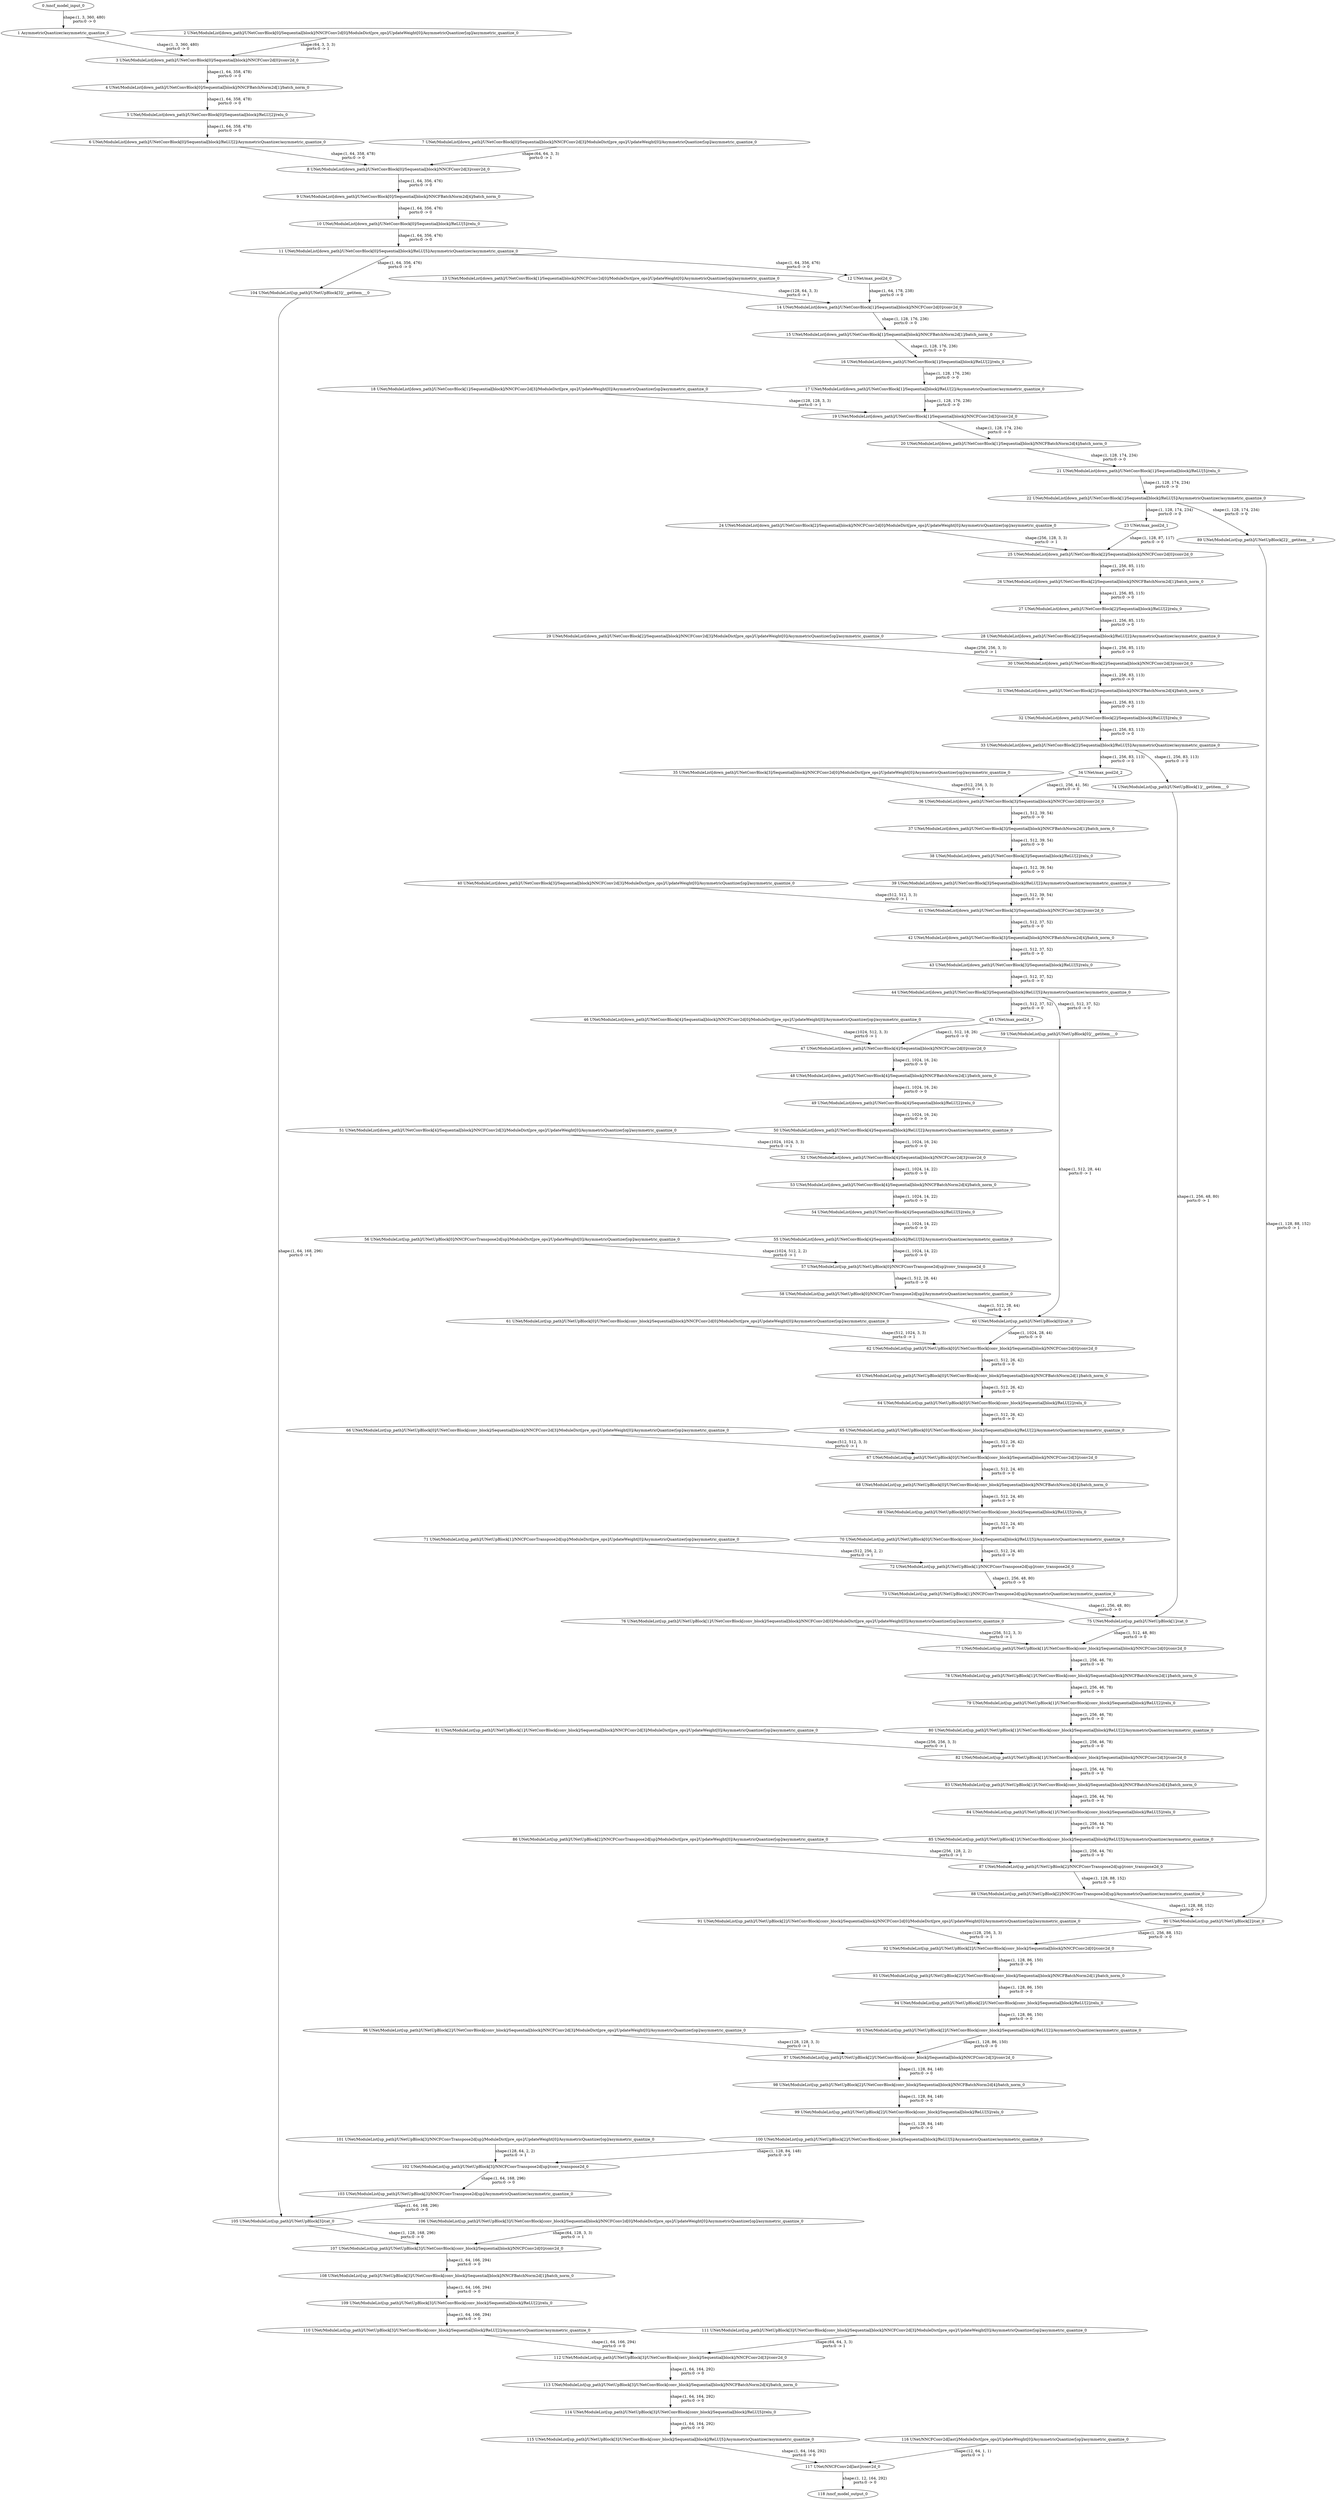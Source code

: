 strict digraph  {
"0 /nncf_model_input_0" [id=0, type=nncf_model_input];
"1 AsymmetricQuantizer/asymmetric_quantize_0" [id=1, type=asymmetric_quantize];
"2 UNet/ModuleList[down_path]/UNetConvBlock[0]/Sequential[block]/NNCFConv2d[0]/ModuleDict[pre_ops]/UpdateWeight[0]/AsymmetricQuantizer[op]/asymmetric_quantize_0" [id=2, type=asymmetric_quantize];
"3 UNet/ModuleList[down_path]/UNetConvBlock[0]/Sequential[block]/NNCFConv2d[0]/conv2d_0" [id=3, type=conv2d];
"4 UNet/ModuleList[down_path]/UNetConvBlock[0]/Sequential[block]/NNCFBatchNorm2d[1]/batch_norm_0" [id=4, type=batch_norm];
"5 UNet/ModuleList[down_path]/UNetConvBlock[0]/Sequential[block]/ReLU[2]/relu_0" [id=5, type=relu];
"6 UNet/ModuleList[down_path]/UNetConvBlock[0]/Sequential[block]/ReLU[2]/AsymmetricQuantizer/asymmetric_quantize_0" [id=6, type=asymmetric_quantize];
"7 UNet/ModuleList[down_path]/UNetConvBlock[0]/Sequential[block]/NNCFConv2d[3]/ModuleDict[pre_ops]/UpdateWeight[0]/AsymmetricQuantizer[op]/asymmetric_quantize_0" [id=7, type=asymmetric_quantize];
"8 UNet/ModuleList[down_path]/UNetConvBlock[0]/Sequential[block]/NNCFConv2d[3]/conv2d_0" [id=8, type=conv2d];
"9 UNet/ModuleList[down_path]/UNetConvBlock[0]/Sequential[block]/NNCFBatchNorm2d[4]/batch_norm_0" [id=9, type=batch_norm];
"10 UNet/ModuleList[down_path]/UNetConvBlock[0]/Sequential[block]/ReLU[5]/relu_0" [id=10, type=relu];
"11 UNet/ModuleList[down_path]/UNetConvBlock[0]/Sequential[block]/ReLU[5]/AsymmetricQuantizer/asymmetric_quantize_0" [id=11, type=asymmetric_quantize];
"12 UNet/max_pool2d_0" [id=12, type=max_pool2d];
"13 UNet/ModuleList[down_path]/UNetConvBlock[1]/Sequential[block]/NNCFConv2d[0]/ModuleDict[pre_ops]/UpdateWeight[0]/AsymmetricQuantizer[op]/asymmetric_quantize_0" [id=13, type=asymmetric_quantize];
"14 UNet/ModuleList[down_path]/UNetConvBlock[1]/Sequential[block]/NNCFConv2d[0]/conv2d_0" [id=14, type=conv2d];
"15 UNet/ModuleList[down_path]/UNetConvBlock[1]/Sequential[block]/NNCFBatchNorm2d[1]/batch_norm_0" [id=15, type=batch_norm];
"16 UNet/ModuleList[down_path]/UNetConvBlock[1]/Sequential[block]/ReLU[2]/relu_0" [id=16, type=relu];
"17 UNet/ModuleList[down_path]/UNetConvBlock[1]/Sequential[block]/ReLU[2]/AsymmetricQuantizer/asymmetric_quantize_0" [id=17, type=asymmetric_quantize];
"18 UNet/ModuleList[down_path]/UNetConvBlock[1]/Sequential[block]/NNCFConv2d[3]/ModuleDict[pre_ops]/UpdateWeight[0]/AsymmetricQuantizer[op]/asymmetric_quantize_0" [id=18, type=asymmetric_quantize];
"19 UNet/ModuleList[down_path]/UNetConvBlock[1]/Sequential[block]/NNCFConv2d[3]/conv2d_0" [id=19, type=conv2d];
"20 UNet/ModuleList[down_path]/UNetConvBlock[1]/Sequential[block]/NNCFBatchNorm2d[4]/batch_norm_0" [id=20, type=batch_norm];
"21 UNet/ModuleList[down_path]/UNetConvBlock[1]/Sequential[block]/ReLU[5]/relu_0" [id=21, type=relu];
"22 UNet/ModuleList[down_path]/UNetConvBlock[1]/Sequential[block]/ReLU[5]/AsymmetricQuantizer/asymmetric_quantize_0" [id=22, type=asymmetric_quantize];
"23 UNet/max_pool2d_1" [id=23, type=max_pool2d];
"24 UNet/ModuleList[down_path]/UNetConvBlock[2]/Sequential[block]/NNCFConv2d[0]/ModuleDict[pre_ops]/UpdateWeight[0]/AsymmetricQuantizer[op]/asymmetric_quantize_0" [id=24, type=asymmetric_quantize];
"25 UNet/ModuleList[down_path]/UNetConvBlock[2]/Sequential[block]/NNCFConv2d[0]/conv2d_0" [id=25, type=conv2d];
"26 UNet/ModuleList[down_path]/UNetConvBlock[2]/Sequential[block]/NNCFBatchNorm2d[1]/batch_norm_0" [id=26, type=batch_norm];
"27 UNet/ModuleList[down_path]/UNetConvBlock[2]/Sequential[block]/ReLU[2]/relu_0" [id=27, type=relu];
"28 UNet/ModuleList[down_path]/UNetConvBlock[2]/Sequential[block]/ReLU[2]/AsymmetricQuantizer/asymmetric_quantize_0" [id=28, type=asymmetric_quantize];
"29 UNet/ModuleList[down_path]/UNetConvBlock[2]/Sequential[block]/NNCFConv2d[3]/ModuleDict[pre_ops]/UpdateWeight[0]/AsymmetricQuantizer[op]/asymmetric_quantize_0" [id=29, type=asymmetric_quantize];
"30 UNet/ModuleList[down_path]/UNetConvBlock[2]/Sequential[block]/NNCFConv2d[3]/conv2d_0" [id=30, type=conv2d];
"31 UNet/ModuleList[down_path]/UNetConvBlock[2]/Sequential[block]/NNCFBatchNorm2d[4]/batch_norm_0" [id=31, type=batch_norm];
"32 UNet/ModuleList[down_path]/UNetConvBlock[2]/Sequential[block]/ReLU[5]/relu_0" [id=32, type=relu];
"33 UNet/ModuleList[down_path]/UNetConvBlock[2]/Sequential[block]/ReLU[5]/AsymmetricQuantizer/asymmetric_quantize_0" [id=33, type=asymmetric_quantize];
"34 UNet/max_pool2d_2" [id=34, type=max_pool2d];
"35 UNet/ModuleList[down_path]/UNetConvBlock[3]/Sequential[block]/NNCFConv2d[0]/ModuleDict[pre_ops]/UpdateWeight[0]/AsymmetricQuantizer[op]/asymmetric_quantize_0" [id=35, type=asymmetric_quantize];
"36 UNet/ModuleList[down_path]/UNetConvBlock[3]/Sequential[block]/NNCFConv2d[0]/conv2d_0" [id=36, type=conv2d];
"37 UNet/ModuleList[down_path]/UNetConvBlock[3]/Sequential[block]/NNCFBatchNorm2d[1]/batch_norm_0" [id=37, type=batch_norm];
"38 UNet/ModuleList[down_path]/UNetConvBlock[3]/Sequential[block]/ReLU[2]/relu_0" [id=38, type=relu];
"39 UNet/ModuleList[down_path]/UNetConvBlock[3]/Sequential[block]/ReLU[2]/AsymmetricQuantizer/asymmetric_quantize_0" [id=39, type=asymmetric_quantize];
"40 UNet/ModuleList[down_path]/UNetConvBlock[3]/Sequential[block]/NNCFConv2d[3]/ModuleDict[pre_ops]/UpdateWeight[0]/AsymmetricQuantizer[op]/asymmetric_quantize_0" [id=40, type=asymmetric_quantize];
"41 UNet/ModuleList[down_path]/UNetConvBlock[3]/Sequential[block]/NNCFConv2d[3]/conv2d_0" [id=41, type=conv2d];
"42 UNet/ModuleList[down_path]/UNetConvBlock[3]/Sequential[block]/NNCFBatchNorm2d[4]/batch_norm_0" [id=42, type=batch_norm];
"43 UNet/ModuleList[down_path]/UNetConvBlock[3]/Sequential[block]/ReLU[5]/relu_0" [id=43, type=relu];
"44 UNet/ModuleList[down_path]/UNetConvBlock[3]/Sequential[block]/ReLU[5]/AsymmetricQuantizer/asymmetric_quantize_0" [id=44, type=asymmetric_quantize];
"45 UNet/max_pool2d_3" [id=45, type=max_pool2d];
"46 UNet/ModuleList[down_path]/UNetConvBlock[4]/Sequential[block]/NNCFConv2d[0]/ModuleDict[pre_ops]/UpdateWeight[0]/AsymmetricQuantizer[op]/asymmetric_quantize_0" [id=46, type=asymmetric_quantize];
"47 UNet/ModuleList[down_path]/UNetConvBlock[4]/Sequential[block]/NNCFConv2d[0]/conv2d_0" [id=47, type=conv2d];
"48 UNet/ModuleList[down_path]/UNetConvBlock[4]/Sequential[block]/NNCFBatchNorm2d[1]/batch_norm_0" [id=48, type=batch_norm];
"49 UNet/ModuleList[down_path]/UNetConvBlock[4]/Sequential[block]/ReLU[2]/relu_0" [id=49, type=relu];
"50 UNet/ModuleList[down_path]/UNetConvBlock[4]/Sequential[block]/ReLU[2]/AsymmetricQuantizer/asymmetric_quantize_0" [id=50, type=asymmetric_quantize];
"51 UNet/ModuleList[down_path]/UNetConvBlock[4]/Sequential[block]/NNCFConv2d[3]/ModuleDict[pre_ops]/UpdateWeight[0]/AsymmetricQuantizer[op]/asymmetric_quantize_0" [id=51, type=asymmetric_quantize];
"52 UNet/ModuleList[down_path]/UNetConvBlock[4]/Sequential[block]/NNCFConv2d[3]/conv2d_0" [id=52, type=conv2d];
"53 UNet/ModuleList[down_path]/UNetConvBlock[4]/Sequential[block]/NNCFBatchNorm2d[4]/batch_norm_0" [id=53, type=batch_norm];
"54 UNet/ModuleList[down_path]/UNetConvBlock[4]/Sequential[block]/ReLU[5]/relu_0" [id=54, type=relu];
"55 UNet/ModuleList[down_path]/UNetConvBlock[4]/Sequential[block]/ReLU[5]/AsymmetricQuantizer/asymmetric_quantize_0" [id=55, type=asymmetric_quantize];
"56 UNet/ModuleList[up_path]/UNetUpBlock[0]/NNCFConvTranspose2d[up]/ModuleDict[pre_ops]/UpdateWeight[0]/AsymmetricQuantizer[op]/asymmetric_quantize_0" [id=56, type=asymmetric_quantize];
"57 UNet/ModuleList[up_path]/UNetUpBlock[0]/NNCFConvTranspose2d[up]/conv_transpose2d_0" [id=57, type=conv_transpose2d];
"58 UNet/ModuleList[up_path]/UNetUpBlock[0]/NNCFConvTranspose2d[up]/AsymmetricQuantizer/asymmetric_quantize_0" [id=58, type=asymmetric_quantize];
"59 UNet/ModuleList[up_path]/UNetUpBlock[0]/__getitem___0" [id=59, type=__getitem__];
"60 UNet/ModuleList[up_path]/UNetUpBlock[0]/cat_0" [id=60, type=cat];
"61 UNet/ModuleList[up_path]/UNetUpBlock[0]/UNetConvBlock[conv_block]/Sequential[block]/NNCFConv2d[0]/ModuleDict[pre_ops]/UpdateWeight[0]/AsymmetricQuantizer[op]/asymmetric_quantize_0" [id=61, type=asymmetric_quantize];
"62 UNet/ModuleList[up_path]/UNetUpBlock[0]/UNetConvBlock[conv_block]/Sequential[block]/NNCFConv2d[0]/conv2d_0" [id=62, type=conv2d];
"63 UNet/ModuleList[up_path]/UNetUpBlock[0]/UNetConvBlock[conv_block]/Sequential[block]/NNCFBatchNorm2d[1]/batch_norm_0" [id=63, type=batch_norm];
"64 UNet/ModuleList[up_path]/UNetUpBlock[0]/UNetConvBlock[conv_block]/Sequential[block]/ReLU[2]/relu_0" [id=64, type=relu];
"65 UNet/ModuleList[up_path]/UNetUpBlock[0]/UNetConvBlock[conv_block]/Sequential[block]/ReLU[2]/AsymmetricQuantizer/asymmetric_quantize_0" [id=65, type=asymmetric_quantize];
"66 UNet/ModuleList[up_path]/UNetUpBlock[0]/UNetConvBlock[conv_block]/Sequential[block]/NNCFConv2d[3]/ModuleDict[pre_ops]/UpdateWeight[0]/AsymmetricQuantizer[op]/asymmetric_quantize_0" [id=66, type=asymmetric_quantize];
"67 UNet/ModuleList[up_path]/UNetUpBlock[0]/UNetConvBlock[conv_block]/Sequential[block]/NNCFConv2d[3]/conv2d_0" [id=67, type=conv2d];
"68 UNet/ModuleList[up_path]/UNetUpBlock[0]/UNetConvBlock[conv_block]/Sequential[block]/NNCFBatchNorm2d[4]/batch_norm_0" [id=68, type=batch_norm];
"69 UNet/ModuleList[up_path]/UNetUpBlock[0]/UNetConvBlock[conv_block]/Sequential[block]/ReLU[5]/relu_0" [id=69, type=relu];
"70 UNet/ModuleList[up_path]/UNetUpBlock[0]/UNetConvBlock[conv_block]/Sequential[block]/ReLU[5]/AsymmetricQuantizer/asymmetric_quantize_0" [id=70, type=asymmetric_quantize];
"71 UNet/ModuleList[up_path]/UNetUpBlock[1]/NNCFConvTranspose2d[up]/ModuleDict[pre_ops]/UpdateWeight[0]/AsymmetricQuantizer[op]/asymmetric_quantize_0" [id=71, type=asymmetric_quantize];
"72 UNet/ModuleList[up_path]/UNetUpBlock[1]/NNCFConvTranspose2d[up]/conv_transpose2d_0" [id=72, type=conv_transpose2d];
"73 UNet/ModuleList[up_path]/UNetUpBlock[1]/NNCFConvTranspose2d[up]/AsymmetricQuantizer/asymmetric_quantize_0" [id=73, type=asymmetric_quantize];
"74 UNet/ModuleList[up_path]/UNetUpBlock[1]/__getitem___0" [id=74, type=__getitem__];
"75 UNet/ModuleList[up_path]/UNetUpBlock[1]/cat_0" [id=75, type=cat];
"76 UNet/ModuleList[up_path]/UNetUpBlock[1]/UNetConvBlock[conv_block]/Sequential[block]/NNCFConv2d[0]/ModuleDict[pre_ops]/UpdateWeight[0]/AsymmetricQuantizer[op]/asymmetric_quantize_0" [id=76, type=asymmetric_quantize];
"77 UNet/ModuleList[up_path]/UNetUpBlock[1]/UNetConvBlock[conv_block]/Sequential[block]/NNCFConv2d[0]/conv2d_0" [id=77, type=conv2d];
"78 UNet/ModuleList[up_path]/UNetUpBlock[1]/UNetConvBlock[conv_block]/Sequential[block]/NNCFBatchNorm2d[1]/batch_norm_0" [id=78, type=batch_norm];
"79 UNet/ModuleList[up_path]/UNetUpBlock[1]/UNetConvBlock[conv_block]/Sequential[block]/ReLU[2]/relu_0" [id=79, type=relu];
"80 UNet/ModuleList[up_path]/UNetUpBlock[1]/UNetConvBlock[conv_block]/Sequential[block]/ReLU[2]/AsymmetricQuantizer/asymmetric_quantize_0" [id=80, type=asymmetric_quantize];
"81 UNet/ModuleList[up_path]/UNetUpBlock[1]/UNetConvBlock[conv_block]/Sequential[block]/NNCFConv2d[3]/ModuleDict[pre_ops]/UpdateWeight[0]/AsymmetricQuantizer[op]/asymmetric_quantize_0" [id=81, type=asymmetric_quantize];
"82 UNet/ModuleList[up_path]/UNetUpBlock[1]/UNetConvBlock[conv_block]/Sequential[block]/NNCFConv2d[3]/conv2d_0" [id=82, type=conv2d];
"83 UNet/ModuleList[up_path]/UNetUpBlock[1]/UNetConvBlock[conv_block]/Sequential[block]/NNCFBatchNorm2d[4]/batch_norm_0" [id=83, type=batch_norm];
"84 UNet/ModuleList[up_path]/UNetUpBlock[1]/UNetConvBlock[conv_block]/Sequential[block]/ReLU[5]/relu_0" [id=84, type=relu];
"85 UNet/ModuleList[up_path]/UNetUpBlock[1]/UNetConvBlock[conv_block]/Sequential[block]/ReLU[5]/AsymmetricQuantizer/asymmetric_quantize_0" [id=85, type=asymmetric_quantize];
"86 UNet/ModuleList[up_path]/UNetUpBlock[2]/NNCFConvTranspose2d[up]/ModuleDict[pre_ops]/UpdateWeight[0]/AsymmetricQuantizer[op]/asymmetric_quantize_0" [id=86, type=asymmetric_quantize];
"87 UNet/ModuleList[up_path]/UNetUpBlock[2]/NNCFConvTranspose2d[up]/conv_transpose2d_0" [id=87, type=conv_transpose2d];
"88 UNet/ModuleList[up_path]/UNetUpBlock[2]/NNCFConvTranspose2d[up]/AsymmetricQuantizer/asymmetric_quantize_0" [id=88, type=asymmetric_quantize];
"89 UNet/ModuleList[up_path]/UNetUpBlock[2]/__getitem___0" [id=89, type=__getitem__];
"90 UNet/ModuleList[up_path]/UNetUpBlock[2]/cat_0" [id=90, type=cat];
"91 UNet/ModuleList[up_path]/UNetUpBlock[2]/UNetConvBlock[conv_block]/Sequential[block]/NNCFConv2d[0]/ModuleDict[pre_ops]/UpdateWeight[0]/AsymmetricQuantizer[op]/asymmetric_quantize_0" [id=91, type=asymmetric_quantize];
"92 UNet/ModuleList[up_path]/UNetUpBlock[2]/UNetConvBlock[conv_block]/Sequential[block]/NNCFConv2d[0]/conv2d_0" [id=92, type=conv2d];
"93 UNet/ModuleList[up_path]/UNetUpBlock[2]/UNetConvBlock[conv_block]/Sequential[block]/NNCFBatchNorm2d[1]/batch_norm_0" [id=93, type=batch_norm];
"94 UNet/ModuleList[up_path]/UNetUpBlock[2]/UNetConvBlock[conv_block]/Sequential[block]/ReLU[2]/relu_0" [id=94, type=relu];
"95 UNet/ModuleList[up_path]/UNetUpBlock[2]/UNetConvBlock[conv_block]/Sequential[block]/ReLU[2]/AsymmetricQuantizer/asymmetric_quantize_0" [id=95, type=asymmetric_quantize];
"96 UNet/ModuleList[up_path]/UNetUpBlock[2]/UNetConvBlock[conv_block]/Sequential[block]/NNCFConv2d[3]/ModuleDict[pre_ops]/UpdateWeight[0]/AsymmetricQuantizer[op]/asymmetric_quantize_0" [id=96, type=asymmetric_quantize];
"97 UNet/ModuleList[up_path]/UNetUpBlock[2]/UNetConvBlock[conv_block]/Sequential[block]/NNCFConv2d[3]/conv2d_0" [id=97, type=conv2d];
"98 UNet/ModuleList[up_path]/UNetUpBlock[2]/UNetConvBlock[conv_block]/Sequential[block]/NNCFBatchNorm2d[4]/batch_norm_0" [id=98, type=batch_norm];
"99 UNet/ModuleList[up_path]/UNetUpBlock[2]/UNetConvBlock[conv_block]/Sequential[block]/ReLU[5]/relu_0" [id=99, type=relu];
"100 UNet/ModuleList[up_path]/UNetUpBlock[2]/UNetConvBlock[conv_block]/Sequential[block]/ReLU[5]/AsymmetricQuantizer/asymmetric_quantize_0" [id=100, type=asymmetric_quantize];
"101 UNet/ModuleList[up_path]/UNetUpBlock[3]/NNCFConvTranspose2d[up]/ModuleDict[pre_ops]/UpdateWeight[0]/AsymmetricQuantizer[op]/asymmetric_quantize_0" [id=101, type=asymmetric_quantize];
"102 UNet/ModuleList[up_path]/UNetUpBlock[3]/NNCFConvTranspose2d[up]/conv_transpose2d_0" [id=102, type=conv_transpose2d];
"103 UNet/ModuleList[up_path]/UNetUpBlock[3]/NNCFConvTranspose2d[up]/AsymmetricQuantizer/asymmetric_quantize_0" [id=103, type=asymmetric_quantize];
"104 UNet/ModuleList[up_path]/UNetUpBlock[3]/__getitem___0" [id=104, type=__getitem__];
"105 UNet/ModuleList[up_path]/UNetUpBlock[3]/cat_0" [id=105, type=cat];
"106 UNet/ModuleList[up_path]/UNetUpBlock[3]/UNetConvBlock[conv_block]/Sequential[block]/NNCFConv2d[0]/ModuleDict[pre_ops]/UpdateWeight[0]/AsymmetricQuantizer[op]/asymmetric_quantize_0" [id=106, type=asymmetric_quantize];
"107 UNet/ModuleList[up_path]/UNetUpBlock[3]/UNetConvBlock[conv_block]/Sequential[block]/NNCFConv2d[0]/conv2d_0" [id=107, type=conv2d];
"108 UNet/ModuleList[up_path]/UNetUpBlock[3]/UNetConvBlock[conv_block]/Sequential[block]/NNCFBatchNorm2d[1]/batch_norm_0" [id=108, type=batch_norm];
"109 UNet/ModuleList[up_path]/UNetUpBlock[3]/UNetConvBlock[conv_block]/Sequential[block]/ReLU[2]/relu_0" [id=109, type=relu];
"110 UNet/ModuleList[up_path]/UNetUpBlock[3]/UNetConvBlock[conv_block]/Sequential[block]/ReLU[2]/AsymmetricQuantizer/asymmetric_quantize_0" [id=110, type=asymmetric_quantize];
"111 UNet/ModuleList[up_path]/UNetUpBlock[3]/UNetConvBlock[conv_block]/Sequential[block]/NNCFConv2d[3]/ModuleDict[pre_ops]/UpdateWeight[0]/AsymmetricQuantizer[op]/asymmetric_quantize_0" [id=111, type=asymmetric_quantize];
"112 UNet/ModuleList[up_path]/UNetUpBlock[3]/UNetConvBlock[conv_block]/Sequential[block]/NNCFConv2d[3]/conv2d_0" [id=112, type=conv2d];
"113 UNet/ModuleList[up_path]/UNetUpBlock[3]/UNetConvBlock[conv_block]/Sequential[block]/NNCFBatchNorm2d[4]/batch_norm_0" [id=113, type=batch_norm];
"114 UNet/ModuleList[up_path]/UNetUpBlock[3]/UNetConvBlock[conv_block]/Sequential[block]/ReLU[5]/relu_0" [id=114, type=relu];
"115 UNet/ModuleList[up_path]/UNetUpBlock[3]/UNetConvBlock[conv_block]/Sequential[block]/ReLU[5]/AsymmetricQuantizer/asymmetric_quantize_0" [id=115, type=asymmetric_quantize];
"116 UNet/NNCFConv2d[last]/ModuleDict[pre_ops]/UpdateWeight[0]/AsymmetricQuantizer[op]/asymmetric_quantize_0" [id=116, type=asymmetric_quantize];
"117 UNet/NNCFConv2d[last]/conv2d_0" [id=117, type=conv2d];
"118 /nncf_model_output_0" [id=118, type=nncf_model_output];
"0 /nncf_model_input_0" -> "1 AsymmetricQuantizer/asymmetric_quantize_0"  [label="shape:(1, 3, 360, 480)\nports:0 -> 0", style=solid];
"1 AsymmetricQuantizer/asymmetric_quantize_0" -> "3 UNet/ModuleList[down_path]/UNetConvBlock[0]/Sequential[block]/NNCFConv2d[0]/conv2d_0"  [label="shape:(1, 3, 360, 480)\nports:0 -> 0", style=solid];
"2 UNet/ModuleList[down_path]/UNetConvBlock[0]/Sequential[block]/NNCFConv2d[0]/ModuleDict[pre_ops]/UpdateWeight[0]/AsymmetricQuantizer[op]/asymmetric_quantize_0" -> "3 UNet/ModuleList[down_path]/UNetConvBlock[0]/Sequential[block]/NNCFConv2d[0]/conv2d_0"  [label="shape:(64, 3, 3, 3)\nports:0 -> 1", style=solid];
"3 UNet/ModuleList[down_path]/UNetConvBlock[0]/Sequential[block]/NNCFConv2d[0]/conv2d_0" -> "4 UNet/ModuleList[down_path]/UNetConvBlock[0]/Sequential[block]/NNCFBatchNorm2d[1]/batch_norm_0"  [label="shape:(1, 64, 358, 478)\nports:0 -> 0", style=solid];
"4 UNet/ModuleList[down_path]/UNetConvBlock[0]/Sequential[block]/NNCFBatchNorm2d[1]/batch_norm_0" -> "5 UNet/ModuleList[down_path]/UNetConvBlock[0]/Sequential[block]/ReLU[2]/relu_0"  [label="shape:(1, 64, 358, 478)\nports:0 -> 0", style=solid];
"5 UNet/ModuleList[down_path]/UNetConvBlock[0]/Sequential[block]/ReLU[2]/relu_0" -> "6 UNet/ModuleList[down_path]/UNetConvBlock[0]/Sequential[block]/ReLU[2]/AsymmetricQuantizer/asymmetric_quantize_0"  [label="shape:(1, 64, 358, 478)\nports:0 -> 0", style=solid];
"6 UNet/ModuleList[down_path]/UNetConvBlock[0]/Sequential[block]/ReLU[2]/AsymmetricQuantizer/asymmetric_quantize_0" -> "8 UNet/ModuleList[down_path]/UNetConvBlock[0]/Sequential[block]/NNCFConv2d[3]/conv2d_0"  [label="shape:(1, 64, 358, 478)\nports:0 -> 0", style=solid];
"7 UNet/ModuleList[down_path]/UNetConvBlock[0]/Sequential[block]/NNCFConv2d[3]/ModuleDict[pre_ops]/UpdateWeight[0]/AsymmetricQuantizer[op]/asymmetric_quantize_0" -> "8 UNet/ModuleList[down_path]/UNetConvBlock[0]/Sequential[block]/NNCFConv2d[3]/conv2d_0"  [label="shape:(64, 64, 3, 3)\nports:0 -> 1", style=solid];
"8 UNet/ModuleList[down_path]/UNetConvBlock[0]/Sequential[block]/NNCFConv2d[3]/conv2d_0" -> "9 UNet/ModuleList[down_path]/UNetConvBlock[0]/Sequential[block]/NNCFBatchNorm2d[4]/batch_norm_0"  [label="shape:(1, 64, 356, 476)\nports:0 -> 0", style=solid];
"9 UNet/ModuleList[down_path]/UNetConvBlock[0]/Sequential[block]/NNCFBatchNorm2d[4]/batch_norm_0" -> "10 UNet/ModuleList[down_path]/UNetConvBlock[0]/Sequential[block]/ReLU[5]/relu_0"  [label="shape:(1, 64, 356, 476)\nports:0 -> 0", style=solid];
"10 UNet/ModuleList[down_path]/UNetConvBlock[0]/Sequential[block]/ReLU[5]/relu_0" -> "11 UNet/ModuleList[down_path]/UNetConvBlock[0]/Sequential[block]/ReLU[5]/AsymmetricQuantizer/asymmetric_quantize_0"  [label="shape:(1, 64, 356, 476)\nports:0 -> 0", style=solid];
"11 UNet/ModuleList[down_path]/UNetConvBlock[0]/Sequential[block]/ReLU[5]/AsymmetricQuantizer/asymmetric_quantize_0" -> "12 UNet/max_pool2d_0"  [label="shape:(1, 64, 356, 476)\nports:0 -> 0", style=solid];
"11 UNet/ModuleList[down_path]/UNetConvBlock[0]/Sequential[block]/ReLU[5]/AsymmetricQuantizer/asymmetric_quantize_0" -> "104 UNet/ModuleList[up_path]/UNetUpBlock[3]/__getitem___0"  [label="shape:(1, 64, 356, 476)\nports:0 -> 0", style=solid];
"12 UNet/max_pool2d_0" -> "14 UNet/ModuleList[down_path]/UNetConvBlock[1]/Sequential[block]/NNCFConv2d[0]/conv2d_0"  [label="shape:(1, 64, 178, 238)\nports:0 -> 0", style=solid];
"13 UNet/ModuleList[down_path]/UNetConvBlock[1]/Sequential[block]/NNCFConv2d[0]/ModuleDict[pre_ops]/UpdateWeight[0]/AsymmetricQuantizer[op]/asymmetric_quantize_0" -> "14 UNet/ModuleList[down_path]/UNetConvBlock[1]/Sequential[block]/NNCFConv2d[0]/conv2d_0"  [label="shape:(128, 64, 3, 3)\nports:0 -> 1", style=solid];
"14 UNet/ModuleList[down_path]/UNetConvBlock[1]/Sequential[block]/NNCFConv2d[0]/conv2d_0" -> "15 UNet/ModuleList[down_path]/UNetConvBlock[1]/Sequential[block]/NNCFBatchNorm2d[1]/batch_norm_0"  [label="shape:(1, 128, 176, 236)\nports:0 -> 0", style=solid];
"15 UNet/ModuleList[down_path]/UNetConvBlock[1]/Sequential[block]/NNCFBatchNorm2d[1]/batch_norm_0" -> "16 UNet/ModuleList[down_path]/UNetConvBlock[1]/Sequential[block]/ReLU[2]/relu_0"  [label="shape:(1, 128, 176, 236)\nports:0 -> 0", style=solid];
"16 UNet/ModuleList[down_path]/UNetConvBlock[1]/Sequential[block]/ReLU[2]/relu_0" -> "17 UNet/ModuleList[down_path]/UNetConvBlock[1]/Sequential[block]/ReLU[2]/AsymmetricQuantizer/asymmetric_quantize_0"  [label="shape:(1, 128, 176, 236)\nports:0 -> 0", style=solid];
"17 UNet/ModuleList[down_path]/UNetConvBlock[1]/Sequential[block]/ReLU[2]/AsymmetricQuantizer/asymmetric_quantize_0" -> "19 UNet/ModuleList[down_path]/UNetConvBlock[1]/Sequential[block]/NNCFConv2d[3]/conv2d_0"  [label="shape:(1, 128, 176, 236)\nports:0 -> 0", style=solid];
"18 UNet/ModuleList[down_path]/UNetConvBlock[1]/Sequential[block]/NNCFConv2d[3]/ModuleDict[pre_ops]/UpdateWeight[0]/AsymmetricQuantizer[op]/asymmetric_quantize_0" -> "19 UNet/ModuleList[down_path]/UNetConvBlock[1]/Sequential[block]/NNCFConv2d[3]/conv2d_0"  [label="shape:(128, 128, 3, 3)\nports:0 -> 1", style=solid];
"19 UNet/ModuleList[down_path]/UNetConvBlock[1]/Sequential[block]/NNCFConv2d[3]/conv2d_0" -> "20 UNet/ModuleList[down_path]/UNetConvBlock[1]/Sequential[block]/NNCFBatchNorm2d[4]/batch_norm_0"  [label="shape:(1, 128, 174, 234)\nports:0 -> 0", style=solid];
"20 UNet/ModuleList[down_path]/UNetConvBlock[1]/Sequential[block]/NNCFBatchNorm2d[4]/batch_norm_0" -> "21 UNet/ModuleList[down_path]/UNetConvBlock[1]/Sequential[block]/ReLU[5]/relu_0"  [label="shape:(1, 128, 174, 234)\nports:0 -> 0", style=solid];
"21 UNet/ModuleList[down_path]/UNetConvBlock[1]/Sequential[block]/ReLU[5]/relu_0" -> "22 UNet/ModuleList[down_path]/UNetConvBlock[1]/Sequential[block]/ReLU[5]/AsymmetricQuantizer/asymmetric_quantize_0"  [label="shape:(1, 128, 174, 234)\nports:0 -> 0", style=solid];
"22 UNet/ModuleList[down_path]/UNetConvBlock[1]/Sequential[block]/ReLU[5]/AsymmetricQuantizer/asymmetric_quantize_0" -> "23 UNet/max_pool2d_1"  [label="shape:(1, 128, 174, 234)\nports:0 -> 0", style=solid];
"22 UNet/ModuleList[down_path]/UNetConvBlock[1]/Sequential[block]/ReLU[5]/AsymmetricQuantizer/asymmetric_quantize_0" -> "89 UNet/ModuleList[up_path]/UNetUpBlock[2]/__getitem___0"  [label="shape:(1, 128, 174, 234)\nports:0 -> 0", style=solid];
"23 UNet/max_pool2d_1" -> "25 UNet/ModuleList[down_path]/UNetConvBlock[2]/Sequential[block]/NNCFConv2d[0]/conv2d_0"  [label="shape:(1, 128, 87, 117)\nports:0 -> 0", style=solid];
"24 UNet/ModuleList[down_path]/UNetConvBlock[2]/Sequential[block]/NNCFConv2d[0]/ModuleDict[pre_ops]/UpdateWeight[0]/AsymmetricQuantizer[op]/asymmetric_quantize_0" -> "25 UNet/ModuleList[down_path]/UNetConvBlock[2]/Sequential[block]/NNCFConv2d[0]/conv2d_0"  [label="shape:(256, 128, 3, 3)\nports:0 -> 1", style=solid];
"25 UNet/ModuleList[down_path]/UNetConvBlock[2]/Sequential[block]/NNCFConv2d[0]/conv2d_0" -> "26 UNet/ModuleList[down_path]/UNetConvBlock[2]/Sequential[block]/NNCFBatchNorm2d[1]/batch_norm_0"  [label="shape:(1, 256, 85, 115)\nports:0 -> 0", style=solid];
"26 UNet/ModuleList[down_path]/UNetConvBlock[2]/Sequential[block]/NNCFBatchNorm2d[1]/batch_norm_0" -> "27 UNet/ModuleList[down_path]/UNetConvBlock[2]/Sequential[block]/ReLU[2]/relu_0"  [label="shape:(1, 256, 85, 115)\nports:0 -> 0", style=solid];
"27 UNet/ModuleList[down_path]/UNetConvBlock[2]/Sequential[block]/ReLU[2]/relu_0" -> "28 UNet/ModuleList[down_path]/UNetConvBlock[2]/Sequential[block]/ReLU[2]/AsymmetricQuantizer/asymmetric_quantize_0"  [label="shape:(1, 256, 85, 115)\nports:0 -> 0", style=solid];
"28 UNet/ModuleList[down_path]/UNetConvBlock[2]/Sequential[block]/ReLU[2]/AsymmetricQuantizer/asymmetric_quantize_0" -> "30 UNet/ModuleList[down_path]/UNetConvBlock[2]/Sequential[block]/NNCFConv2d[3]/conv2d_0"  [label="shape:(1, 256, 85, 115)\nports:0 -> 0", style=solid];
"29 UNet/ModuleList[down_path]/UNetConvBlock[2]/Sequential[block]/NNCFConv2d[3]/ModuleDict[pre_ops]/UpdateWeight[0]/AsymmetricQuantizer[op]/asymmetric_quantize_0" -> "30 UNet/ModuleList[down_path]/UNetConvBlock[2]/Sequential[block]/NNCFConv2d[3]/conv2d_0"  [label="shape:(256, 256, 3, 3)\nports:0 -> 1", style=solid];
"30 UNet/ModuleList[down_path]/UNetConvBlock[2]/Sequential[block]/NNCFConv2d[3]/conv2d_0" -> "31 UNet/ModuleList[down_path]/UNetConvBlock[2]/Sequential[block]/NNCFBatchNorm2d[4]/batch_norm_0"  [label="shape:(1, 256, 83, 113)\nports:0 -> 0", style=solid];
"31 UNet/ModuleList[down_path]/UNetConvBlock[2]/Sequential[block]/NNCFBatchNorm2d[4]/batch_norm_0" -> "32 UNet/ModuleList[down_path]/UNetConvBlock[2]/Sequential[block]/ReLU[5]/relu_0"  [label="shape:(1, 256, 83, 113)\nports:0 -> 0", style=solid];
"32 UNet/ModuleList[down_path]/UNetConvBlock[2]/Sequential[block]/ReLU[5]/relu_0" -> "33 UNet/ModuleList[down_path]/UNetConvBlock[2]/Sequential[block]/ReLU[5]/AsymmetricQuantizer/asymmetric_quantize_0"  [label="shape:(1, 256, 83, 113)\nports:0 -> 0", style=solid];
"33 UNet/ModuleList[down_path]/UNetConvBlock[2]/Sequential[block]/ReLU[5]/AsymmetricQuantizer/asymmetric_quantize_0" -> "34 UNet/max_pool2d_2"  [label="shape:(1, 256, 83, 113)\nports:0 -> 0", style=solid];
"33 UNet/ModuleList[down_path]/UNetConvBlock[2]/Sequential[block]/ReLU[5]/AsymmetricQuantizer/asymmetric_quantize_0" -> "74 UNet/ModuleList[up_path]/UNetUpBlock[1]/__getitem___0"  [label="shape:(1, 256, 83, 113)\nports:0 -> 0", style=solid];
"34 UNet/max_pool2d_2" -> "36 UNet/ModuleList[down_path]/UNetConvBlock[3]/Sequential[block]/NNCFConv2d[0]/conv2d_0"  [label="shape:(1, 256, 41, 56)\nports:0 -> 0", style=solid];
"35 UNet/ModuleList[down_path]/UNetConvBlock[3]/Sequential[block]/NNCFConv2d[0]/ModuleDict[pre_ops]/UpdateWeight[0]/AsymmetricQuantizer[op]/asymmetric_quantize_0" -> "36 UNet/ModuleList[down_path]/UNetConvBlock[3]/Sequential[block]/NNCFConv2d[0]/conv2d_0"  [label="shape:(512, 256, 3, 3)\nports:0 -> 1", style=solid];
"36 UNet/ModuleList[down_path]/UNetConvBlock[3]/Sequential[block]/NNCFConv2d[0]/conv2d_0" -> "37 UNet/ModuleList[down_path]/UNetConvBlock[3]/Sequential[block]/NNCFBatchNorm2d[1]/batch_norm_0"  [label="shape:(1, 512, 39, 54)\nports:0 -> 0", style=solid];
"37 UNet/ModuleList[down_path]/UNetConvBlock[3]/Sequential[block]/NNCFBatchNorm2d[1]/batch_norm_0" -> "38 UNet/ModuleList[down_path]/UNetConvBlock[3]/Sequential[block]/ReLU[2]/relu_0"  [label="shape:(1, 512, 39, 54)\nports:0 -> 0", style=solid];
"38 UNet/ModuleList[down_path]/UNetConvBlock[3]/Sequential[block]/ReLU[2]/relu_0" -> "39 UNet/ModuleList[down_path]/UNetConvBlock[3]/Sequential[block]/ReLU[2]/AsymmetricQuantizer/asymmetric_quantize_0"  [label="shape:(1, 512, 39, 54)\nports:0 -> 0", style=solid];
"39 UNet/ModuleList[down_path]/UNetConvBlock[3]/Sequential[block]/ReLU[2]/AsymmetricQuantizer/asymmetric_quantize_0" -> "41 UNet/ModuleList[down_path]/UNetConvBlock[3]/Sequential[block]/NNCFConv2d[3]/conv2d_0"  [label="shape:(1, 512, 39, 54)\nports:0 -> 0", style=solid];
"40 UNet/ModuleList[down_path]/UNetConvBlock[3]/Sequential[block]/NNCFConv2d[3]/ModuleDict[pre_ops]/UpdateWeight[0]/AsymmetricQuantizer[op]/asymmetric_quantize_0" -> "41 UNet/ModuleList[down_path]/UNetConvBlock[3]/Sequential[block]/NNCFConv2d[3]/conv2d_0"  [label="shape:(512, 512, 3, 3)\nports:0 -> 1", style=solid];
"41 UNet/ModuleList[down_path]/UNetConvBlock[3]/Sequential[block]/NNCFConv2d[3]/conv2d_0" -> "42 UNet/ModuleList[down_path]/UNetConvBlock[3]/Sequential[block]/NNCFBatchNorm2d[4]/batch_norm_0"  [label="shape:(1, 512, 37, 52)\nports:0 -> 0", style=solid];
"42 UNet/ModuleList[down_path]/UNetConvBlock[3]/Sequential[block]/NNCFBatchNorm2d[4]/batch_norm_0" -> "43 UNet/ModuleList[down_path]/UNetConvBlock[3]/Sequential[block]/ReLU[5]/relu_0"  [label="shape:(1, 512, 37, 52)\nports:0 -> 0", style=solid];
"43 UNet/ModuleList[down_path]/UNetConvBlock[3]/Sequential[block]/ReLU[5]/relu_0" -> "44 UNet/ModuleList[down_path]/UNetConvBlock[3]/Sequential[block]/ReLU[5]/AsymmetricQuantizer/asymmetric_quantize_0"  [label="shape:(1, 512, 37, 52)\nports:0 -> 0", style=solid];
"44 UNet/ModuleList[down_path]/UNetConvBlock[3]/Sequential[block]/ReLU[5]/AsymmetricQuantizer/asymmetric_quantize_0" -> "45 UNet/max_pool2d_3"  [label="shape:(1, 512, 37, 52)\nports:0 -> 0", style=solid];
"44 UNet/ModuleList[down_path]/UNetConvBlock[3]/Sequential[block]/ReLU[5]/AsymmetricQuantizer/asymmetric_quantize_0" -> "59 UNet/ModuleList[up_path]/UNetUpBlock[0]/__getitem___0"  [label="shape:(1, 512, 37, 52)\nports:0 -> 0", style=solid];
"45 UNet/max_pool2d_3" -> "47 UNet/ModuleList[down_path]/UNetConvBlock[4]/Sequential[block]/NNCFConv2d[0]/conv2d_0"  [label="shape:(1, 512, 18, 26)\nports:0 -> 0", style=solid];
"46 UNet/ModuleList[down_path]/UNetConvBlock[4]/Sequential[block]/NNCFConv2d[0]/ModuleDict[pre_ops]/UpdateWeight[0]/AsymmetricQuantizer[op]/asymmetric_quantize_0" -> "47 UNet/ModuleList[down_path]/UNetConvBlock[4]/Sequential[block]/NNCFConv2d[0]/conv2d_0"  [label="shape:(1024, 512, 3, 3)\nports:0 -> 1", style=solid];
"47 UNet/ModuleList[down_path]/UNetConvBlock[4]/Sequential[block]/NNCFConv2d[0]/conv2d_0" -> "48 UNet/ModuleList[down_path]/UNetConvBlock[4]/Sequential[block]/NNCFBatchNorm2d[1]/batch_norm_0"  [label="shape:(1, 1024, 16, 24)\nports:0 -> 0", style=solid];
"48 UNet/ModuleList[down_path]/UNetConvBlock[4]/Sequential[block]/NNCFBatchNorm2d[1]/batch_norm_0" -> "49 UNet/ModuleList[down_path]/UNetConvBlock[4]/Sequential[block]/ReLU[2]/relu_0"  [label="shape:(1, 1024, 16, 24)\nports:0 -> 0", style=solid];
"49 UNet/ModuleList[down_path]/UNetConvBlock[4]/Sequential[block]/ReLU[2]/relu_0" -> "50 UNet/ModuleList[down_path]/UNetConvBlock[4]/Sequential[block]/ReLU[2]/AsymmetricQuantizer/asymmetric_quantize_0"  [label="shape:(1, 1024, 16, 24)\nports:0 -> 0", style=solid];
"50 UNet/ModuleList[down_path]/UNetConvBlock[4]/Sequential[block]/ReLU[2]/AsymmetricQuantizer/asymmetric_quantize_0" -> "52 UNet/ModuleList[down_path]/UNetConvBlock[4]/Sequential[block]/NNCFConv2d[3]/conv2d_0"  [label="shape:(1, 1024, 16, 24)\nports:0 -> 0", style=solid];
"51 UNet/ModuleList[down_path]/UNetConvBlock[4]/Sequential[block]/NNCFConv2d[3]/ModuleDict[pre_ops]/UpdateWeight[0]/AsymmetricQuantizer[op]/asymmetric_quantize_0" -> "52 UNet/ModuleList[down_path]/UNetConvBlock[4]/Sequential[block]/NNCFConv2d[3]/conv2d_0"  [label="shape:(1024, 1024, 3, 3)\nports:0 -> 1", style=solid];
"52 UNet/ModuleList[down_path]/UNetConvBlock[4]/Sequential[block]/NNCFConv2d[3]/conv2d_0" -> "53 UNet/ModuleList[down_path]/UNetConvBlock[4]/Sequential[block]/NNCFBatchNorm2d[4]/batch_norm_0"  [label="shape:(1, 1024, 14, 22)\nports:0 -> 0", style=solid];
"53 UNet/ModuleList[down_path]/UNetConvBlock[4]/Sequential[block]/NNCFBatchNorm2d[4]/batch_norm_0" -> "54 UNet/ModuleList[down_path]/UNetConvBlock[4]/Sequential[block]/ReLU[5]/relu_0"  [label="shape:(1, 1024, 14, 22)\nports:0 -> 0", style=solid];
"54 UNet/ModuleList[down_path]/UNetConvBlock[4]/Sequential[block]/ReLU[5]/relu_0" -> "55 UNet/ModuleList[down_path]/UNetConvBlock[4]/Sequential[block]/ReLU[5]/AsymmetricQuantizer/asymmetric_quantize_0"  [label="shape:(1, 1024, 14, 22)\nports:0 -> 0", style=solid];
"55 UNet/ModuleList[down_path]/UNetConvBlock[4]/Sequential[block]/ReLU[5]/AsymmetricQuantizer/asymmetric_quantize_0" -> "57 UNet/ModuleList[up_path]/UNetUpBlock[0]/NNCFConvTranspose2d[up]/conv_transpose2d_0"  [label="shape:(1, 1024, 14, 22)\nports:0 -> 0", style=solid];
"56 UNet/ModuleList[up_path]/UNetUpBlock[0]/NNCFConvTranspose2d[up]/ModuleDict[pre_ops]/UpdateWeight[0]/AsymmetricQuantizer[op]/asymmetric_quantize_0" -> "57 UNet/ModuleList[up_path]/UNetUpBlock[0]/NNCFConvTranspose2d[up]/conv_transpose2d_0"  [label="shape:(1024, 512, 2, 2)\nports:0 -> 1", style=solid];
"57 UNet/ModuleList[up_path]/UNetUpBlock[0]/NNCFConvTranspose2d[up]/conv_transpose2d_0" -> "58 UNet/ModuleList[up_path]/UNetUpBlock[0]/NNCFConvTranspose2d[up]/AsymmetricQuantizer/asymmetric_quantize_0"  [label="shape:(1, 512, 28, 44)\nports:0 -> 0", style=solid];
"58 UNet/ModuleList[up_path]/UNetUpBlock[0]/NNCFConvTranspose2d[up]/AsymmetricQuantizer/asymmetric_quantize_0" -> "60 UNet/ModuleList[up_path]/UNetUpBlock[0]/cat_0"  [label="shape:(1, 512, 28, 44)\nports:0 -> 0", style=solid];
"59 UNet/ModuleList[up_path]/UNetUpBlock[0]/__getitem___0" -> "60 UNet/ModuleList[up_path]/UNetUpBlock[0]/cat_0"  [label="shape:(1, 512, 28, 44)\nports:0 -> 1", style=solid];
"60 UNet/ModuleList[up_path]/UNetUpBlock[0]/cat_0" -> "62 UNet/ModuleList[up_path]/UNetUpBlock[0]/UNetConvBlock[conv_block]/Sequential[block]/NNCFConv2d[0]/conv2d_0"  [label="shape:(1, 1024, 28, 44)\nports:0 -> 0", style=solid];
"61 UNet/ModuleList[up_path]/UNetUpBlock[0]/UNetConvBlock[conv_block]/Sequential[block]/NNCFConv2d[0]/ModuleDict[pre_ops]/UpdateWeight[0]/AsymmetricQuantizer[op]/asymmetric_quantize_0" -> "62 UNet/ModuleList[up_path]/UNetUpBlock[0]/UNetConvBlock[conv_block]/Sequential[block]/NNCFConv2d[0]/conv2d_0"  [label="shape:(512, 1024, 3, 3)\nports:0 -> 1", style=solid];
"62 UNet/ModuleList[up_path]/UNetUpBlock[0]/UNetConvBlock[conv_block]/Sequential[block]/NNCFConv2d[0]/conv2d_0" -> "63 UNet/ModuleList[up_path]/UNetUpBlock[0]/UNetConvBlock[conv_block]/Sequential[block]/NNCFBatchNorm2d[1]/batch_norm_0"  [label="shape:(1, 512, 26, 42)\nports:0 -> 0", style=solid];
"63 UNet/ModuleList[up_path]/UNetUpBlock[0]/UNetConvBlock[conv_block]/Sequential[block]/NNCFBatchNorm2d[1]/batch_norm_0" -> "64 UNet/ModuleList[up_path]/UNetUpBlock[0]/UNetConvBlock[conv_block]/Sequential[block]/ReLU[2]/relu_0"  [label="shape:(1, 512, 26, 42)\nports:0 -> 0", style=solid];
"64 UNet/ModuleList[up_path]/UNetUpBlock[0]/UNetConvBlock[conv_block]/Sequential[block]/ReLU[2]/relu_0" -> "65 UNet/ModuleList[up_path]/UNetUpBlock[0]/UNetConvBlock[conv_block]/Sequential[block]/ReLU[2]/AsymmetricQuantizer/asymmetric_quantize_0"  [label="shape:(1, 512, 26, 42)\nports:0 -> 0", style=solid];
"65 UNet/ModuleList[up_path]/UNetUpBlock[0]/UNetConvBlock[conv_block]/Sequential[block]/ReLU[2]/AsymmetricQuantizer/asymmetric_quantize_0" -> "67 UNet/ModuleList[up_path]/UNetUpBlock[0]/UNetConvBlock[conv_block]/Sequential[block]/NNCFConv2d[3]/conv2d_0"  [label="shape:(1, 512, 26, 42)\nports:0 -> 0", style=solid];
"66 UNet/ModuleList[up_path]/UNetUpBlock[0]/UNetConvBlock[conv_block]/Sequential[block]/NNCFConv2d[3]/ModuleDict[pre_ops]/UpdateWeight[0]/AsymmetricQuantizer[op]/asymmetric_quantize_0" -> "67 UNet/ModuleList[up_path]/UNetUpBlock[0]/UNetConvBlock[conv_block]/Sequential[block]/NNCFConv2d[3]/conv2d_0"  [label="shape:(512, 512, 3, 3)\nports:0 -> 1", style=solid];
"67 UNet/ModuleList[up_path]/UNetUpBlock[0]/UNetConvBlock[conv_block]/Sequential[block]/NNCFConv2d[3]/conv2d_0" -> "68 UNet/ModuleList[up_path]/UNetUpBlock[0]/UNetConvBlock[conv_block]/Sequential[block]/NNCFBatchNorm2d[4]/batch_norm_0"  [label="shape:(1, 512, 24, 40)\nports:0 -> 0", style=solid];
"68 UNet/ModuleList[up_path]/UNetUpBlock[0]/UNetConvBlock[conv_block]/Sequential[block]/NNCFBatchNorm2d[4]/batch_norm_0" -> "69 UNet/ModuleList[up_path]/UNetUpBlock[0]/UNetConvBlock[conv_block]/Sequential[block]/ReLU[5]/relu_0"  [label="shape:(1, 512, 24, 40)\nports:0 -> 0", style=solid];
"69 UNet/ModuleList[up_path]/UNetUpBlock[0]/UNetConvBlock[conv_block]/Sequential[block]/ReLU[5]/relu_0" -> "70 UNet/ModuleList[up_path]/UNetUpBlock[0]/UNetConvBlock[conv_block]/Sequential[block]/ReLU[5]/AsymmetricQuantizer/asymmetric_quantize_0"  [label="shape:(1, 512, 24, 40)\nports:0 -> 0", style=solid];
"70 UNet/ModuleList[up_path]/UNetUpBlock[0]/UNetConvBlock[conv_block]/Sequential[block]/ReLU[5]/AsymmetricQuantizer/asymmetric_quantize_0" -> "72 UNet/ModuleList[up_path]/UNetUpBlock[1]/NNCFConvTranspose2d[up]/conv_transpose2d_0"  [label="shape:(1, 512, 24, 40)\nports:0 -> 0", style=solid];
"71 UNet/ModuleList[up_path]/UNetUpBlock[1]/NNCFConvTranspose2d[up]/ModuleDict[pre_ops]/UpdateWeight[0]/AsymmetricQuantizer[op]/asymmetric_quantize_0" -> "72 UNet/ModuleList[up_path]/UNetUpBlock[1]/NNCFConvTranspose2d[up]/conv_transpose2d_0"  [label="shape:(512, 256, 2, 2)\nports:0 -> 1", style=solid];
"72 UNet/ModuleList[up_path]/UNetUpBlock[1]/NNCFConvTranspose2d[up]/conv_transpose2d_0" -> "73 UNet/ModuleList[up_path]/UNetUpBlock[1]/NNCFConvTranspose2d[up]/AsymmetricQuantizer/asymmetric_quantize_0"  [label="shape:(1, 256, 48, 80)\nports:0 -> 0", style=solid];
"73 UNet/ModuleList[up_path]/UNetUpBlock[1]/NNCFConvTranspose2d[up]/AsymmetricQuantizer/asymmetric_quantize_0" -> "75 UNet/ModuleList[up_path]/UNetUpBlock[1]/cat_0"  [label="shape:(1, 256, 48, 80)\nports:0 -> 0", style=solid];
"74 UNet/ModuleList[up_path]/UNetUpBlock[1]/__getitem___0" -> "75 UNet/ModuleList[up_path]/UNetUpBlock[1]/cat_0"  [label="shape:(1, 256, 48, 80)\nports:0 -> 1", style=solid];
"75 UNet/ModuleList[up_path]/UNetUpBlock[1]/cat_0" -> "77 UNet/ModuleList[up_path]/UNetUpBlock[1]/UNetConvBlock[conv_block]/Sequential[block]/NNCFConv2d[0]/conv2d_0"  [label="shape:(1, 512, 48, 80)\nports:0 -> 0", style=solid];
"76 UNet/ModuleList[up_path]/UNetUpBlock[1]/UNetConvBlock[conv_block]/Sequential[block]/NNCFConv2d[0]/ModuleDict[pre_ops]/UpdateWeight[0]/AsymmetricQuantizer[op]/asymmetric_quantize_0" -> "77 UNet/ModuleList[up_path]/UNetUpBlock[1]/UNetConvBlock[conv_block]/Sequential[block]/NNCFConv2d[0]/conv2d_0"  [label="shape:(256, 512, 3, 3)\nports:0 -> 1", style=solid];
"77 UNet/ModuleList[up_path]/UNetUpBlock[1]/UNetConvBlock[conv_block]/Sequential[block]/NNCFConv2d[0]/conv2d_0" -> "78 UNet/ModuleList[up_path]/UNetUpBlock[1]/UNetConvBlock[conv_block]/Sequential[block]/NNCFBatchNorm2d[1]/batch_norm_0"  [label="shape:(1, 256, 46, 78)\nports:0 -> 0", style=solid];
"78 UNet/ModuleList[up_path]/UNetUpBlock[1]/UNetConvBlock[conv_block]/Sequential[block]/NNCFBatchNorm2d[1]/batch_norm_0" -> "79 UNet/ModuleList[up_path]/UNetUpBlock[1]/UNetConvBlock[conv_block]/Sequential[block]/ReLU[2]/relu_0"  [label="shape:(1, 256, 46, 78)\nports:0 -> 0", style=solid];
"79 UNet/ModuleList[up_path]/UNetUpBlock[1]/UNetConvBlock[conv_block]/Sequential[block]/ReLU[2]/relu_0" -> "80 UNet/ModuleList[up_path]/UNetUpBlock[1]/UNetConvBlock[conv_block]/Sequential[block]/ReLU[2]/AsymmetricQuantizer/asymmetric_quantize_0"  [label="shape:(1, 256, 46, 78)\nports:0 -> 0", style=solid];
"80 UNet/ModuleList[up_path]/UNetUpBlock[1]/UNetConvBlock[conv_block]/Sequential[block]/ReLU[2]/AsymmetricQuantizer/asymmetric_quantize_0" -> "82 UNet/ModuleList[up_path]/UNetUpBlock[1]/UNetConvBlock[conv_block]/Sequential[block]/NNCFConv2d[3]/conv2d_0"  [label="shape:(1, 256, 46, 78)\nports:0 -> 0", style=solid];
"81 UNet/ModuleList[up_path]/UNetUpBlock[1]/UNetConvBlock[conv_block]/Sequential[block]/NNCFConv2d[3]/ModuleDict[pre_ops]/UpdateWeight[0]/AsymmetricQuantizer[op]/asymmetric_quantize_0" -> "82 UNet/ModuleList[up_path]/UNetUpBlock[1]/UNetConvBlock[conv_block]/Sequential[block]/NNCFConv2d[3]/conv2d_0"  [label="shape:(256, 256, 3, 3)\nports:0 -> 1", style=solid];
"82 UNet/ModuleList[up_path]/UNetUpBlock[1]/UNetConvBlock[conv_block]/Sequential[block]/NNCFConv2d[3]/conv2d_0" -> "83 UNet/ModuleList[up_path]/UNetUpBlock[1]/UNetConvBlock[conv_block]/Sequential[block]/NNCFBatchNorm2d[4]/batch_norm_0"  [label="shape:(1, 256, 44, 76)\nports:0 -> 0", style=solid];
"83 UNet/ModuleList[up_path]/UNetUpBlock[1]/UNetConvBlock[conv_block]/Sequential[block]/NNCFBatchNorm2d[4]/batch_norm_0" -> "84 UNet/ModuleList[up_path]/UNetUpBlock[1]/UNetConvBlock[conv_block]/Sequential[block]/ReLU[5]/relu_0"  [label="shape:(1, 256, 44, 76)\nports:0 -> 0", style=solid];
"84 UNet/ModuleList[up_path]/UNetUpBlock[1]/UNetConvBlock[conv_block]/Sequential[block]/ReLU[5]/relu_0" -> "85 UNet/ModuleList[up_path]/UNetUpBlock[1]/UNetConvBlock[conv_block]/Sequential[block]/ReLU[5]/AsymmetricQuantizer/asymmetric_quantize_0"  [label="shape:(1, 256, 44, 76)\nports:0 -> 0", style=solid];
"85 UNet/ModuleList[up_path]/UNetUpBlock[1]/UNetConvBlock[conv_block]/Sequential[block]/ReLU[5]/AsymmetricQuantizer/asymmetric_quantize_0" -> "87 UNet/ModuleList[up_path]/UNetUpBlock[2]/NNCFConvTranspose2d[up]/conv_transpose2d_0"  [label="shape:(1, 256, 44, 76)\nports:0 -> 0", style=solid];
"86 UNet/ModuleList[up_path]/UNetUpBlock[2]/NNCFConvTranspose2d[up]/ModuleDict[pre_ops]/UpdateWeight[0]/AsymmetricQuantizer[op]/asymmetric_quantize_0" -> "87 UNet/ModuleList[up_path]/UNetUpBlock[2]/NNCFConvTranspose2d[up]/conv_transpose2d_0"  [label="shape:(256, 128, 2, 2)\nports:0 -> 1", style=solid];
"87 UNet/ModuleList[up_path]/UNetUpBlock[2]/NNCFConvTranspose2d[up]/conv_transpose2d_0" -> "88 UNet/ModuleList[up_path]/UNetUpBlock[2]/NNCFConvTranspose2d[up]/AsymmetricQuantizer/asymmetric_quantize_0"  [label="shape:(1, 128, 88, 152)\nports:0 -> 0", style=solid];
"88 UNet/ModuleList[up_path]/UNetUpBlock[2]/NNCFConvTranspose2d[up]/AsymmetricQuantizer/asymmetric_quantize_0" -> "90 UNet/ModuleList[up_path]/UNetUpBlock[2]/cat_0"  [label="shape:(1, 128, 88, 152)\nports:0 -> 0", style=solid];
"89 UNet/ModuleList[up_path]/UNetUpBlock[2]/__getitem___0" -> "90 UNet/ModuleList[up_path]/UNetUpBlock[2]/cat_0"  [label="shape:(1, 128, 88, 152)\nports:0 -> 1", style=solid];
"90 UNet/ModuleList[up_path]/UNetUpBlock[2]/cat_0" -> "92 UNet/ModuleList[up_path]/UNetUpBlock[2]/UNetConvBlock[conv_block]/Sequential[block]/NNCFConv2d[0]/conv2d_0"  [label="shape:(1, 256, 88, 152)\nports:0 -> 0", style=solid];
"91 UNet/ModuleList[up_path]/UNetUpBlock[2]/UNetConvBlock[conv_block]/Sequential[block]/NNCFConv2d[0]/ModuleDict[pre_ops]/UpdateWeight[0]/AsymmetricQuantizer[op]/asymmetric_quantize_0" -> "92 UNet/ModuleList[up_path]/UNetUpBlock[2]/UNetConvBlock[conv_block]/Sequential[block]/NNCFConv2d[0]/conv2d_0"  [label="shape:(128, 256, 3, 3)\nports:0 -> 1", style=solid];
"92 UNet/ModuleList[up_path]/UNetUpBlock[2]/UNetConvBlock[conv_block]/Sequential[block]/NNCFConv2d[0]/conv2d_0" -> "93 UNet/ModuleList[up_path]/UNetUpBlock[2]/UNetConvBlock[conv_block]/Sequential[block]/NNCFBatchNorm2d[1]/batch_norm_0"  [label="shape:(1, 128, 86, 150)\nports:0 -> 0", style=solid];
"93 UNet/ModuleList[up_path]/UNetUpBlock[2]/UNetConvBlock[conv_block]/Sequential[block]/NNCFBatchNorm2d[1]/batch_norm_0" -> "94 UNet/ModuleList[up_path]/UNetUpBlock[2]/UNetConvBlock[conv_block]/Sequential[block]/ReLU[2]/relu_0"  [label="shape:(1, 128, 86, 150)\nports:0 -> 0", style=solid];
"94 UNet/ModuleList[up_path]/UNetUpBlock[2]/UNetConvBlock[conv_block]/Sequential[block]/ReLU[2]/relu_0" -> "95 UNet/ModuleList[up_path]/UNetUpBlock[2]/UNetConvBlock[conv_block]/Sequential[block]/ReLU[2]/AsymmetricQuantizer/asymmetric_quantize_0"  [label="shape:(1, 128, 86, 150)\nports:0 -> 0", style=solid];
"95 UNet/ModuleList[up_path]/UNetUpBlock[2]/UNetConvBlock[conv_block]/Sequential[block]/ReLU[2]/AsymmetricQuantizer/asymmetric_quantize_0" -> "97 UNet/ModuleList[up_path]/UNetUpBlock[2]/UNetConvBlock[conv_block]/Sequential[block]/NNCFConv2d[3]/conv2d_0"  [label="shape:(1, 128, 86, 150)\nports:0 -> 0", style=solid];
"96 UNet/ModuleList[up_path]/UNetUpBlock[2]/UNetConvBlock[conv_block]/Sequential[block]/NNCFConv2d[3]/ModuleDict[pre_ops]/UpdateWeight[0]/AsymmetricQuantizer[op]/asymmetric_quantize_0" -> "97 UNet/ModuleList[up_path]/UNetUpBlock[2]/UNetConvBlock[conv_block]/Sequential[block]/NNCFConv2d[3]/conv2d_0"  [label="shape:(128, 128, 3, 3)\nports:0 -> 1", style=solid];
"97 UNet/ModuleList[up_path]/UNetUpBlock[2]/UNetConvBlock[conv_block]/Sequential[block]/NNCFConv2d[3]/conv2d_0" -> "98 UNet/ModuleList[up_path]/UNetUpBlock[2]/UNetConvBlock[conv_block]/Sequential[block]/NNCFBatchNorm2d[4]/batch_norm_0"  [label="shape:(1, 128, 84, 148)\nports:0 -> 0", style=solid];
"98 UNet/ModuleList[up_path]/UNetUpBlock[2]/UNetConvBlock[conv_block]/Sequential[block]/NNCFBatchNorm2d[4]/batch_norm_0" -> "99 UNet/ModuleList[up_path]/UNetUpBlock[2]/UNetConvBlock[conv_block]/Sequential[block]/ReLU[5]/relu_0"  [label="shape:(1, 128, 84, 148)\nports:0 -> 0", style=solid];
"99 UNet/ModuleList[up_path]/UNetUpBlock[2]/UNetConvBlock[conv_block]/Sequential[block]/ReLU[5]/relu_0" -> "100 UNet/ModuleList[up_path]/UNetUpBlock[2]/UNetConvBlock[conv_block]/Sequential[block]/ReLU[5]/AsymmetricQuantizer/asymmetric_quantize_0"  [label="shape:(1, 128, 84, 148)\nports:0 -> 0", style=solid];
"100 UNet/ModuleList[up_path]/UNetUpBlock[2]/UNetConvBlock[conv_block]/Sequential[block]/ReLU[5]/AsymmetricQuantizer/asymmetric_quantize_0" -> "102 UNet/ModuleList[up_path]/UNetUpBlock[3]/NNCFConvTranspose2d[up]/conv_transpose2d_0"  [label="shape:(1, 128, 84, 148)\nports:0 -> 0", style=solid];
"101 UNet/ModuleList[up_path]/UNetUpBlock[3]/NNCFConvTranspose2d[up]/ModuleDict[pre_ops]/UpdateWeight[0]/AsymmetricQuantizer[op]/asymmetric_quantize_0" -> "102 UNet/ModuleList[up_path]/UNetUpBlock[3]/NNCFConvTranspose2d[up]/conv_transpose2d_0"  [label="shape:(128, 64, 2, 2)\nports:0 -> 1", style=solid];
"102 UNet/ModuleList[up_path]/UNetUpBlock[3]/NNCFConvTranspose2d[up]/conv_transpose2d_0" -> "103 UNet/ModuleList[up_path]/UNetUpBlock[3]/NNCFConvTranspose2d[up]/AsymmetricQuantizer/asymmetric_quantize_0"  [label="shape:(1, 64, 168, 296)\nports:0 -> 0", style=solid];
"103 UNet/ModuleList[up_path]/UNetUpBlock[3]/NNCFConvTranspose2d[up]/AsymmetricQuantizer/asymmetric_quantize_0" -> "105 UNet/ModuleList[up_path]/UNetUpBlock[3]/cat_0"  [label="shape:(1, 64, 168, 296)\nports:0 -> 0", style=solid];
"104 UNet/ModuleList[up_path]/UNetUpBlock[3]/__getitem___0" -> "105 UNet/ModuleList[up_path]/UNetUpBlock[3]/cat_0"  [label="shape:(1, 64, 168, 296)\nports:0 -> 1", style=solid];
"105 UNet/ModuleList[up_path]/UNetUpBlock[3]/cat_0" -> "107 UNet/ModuleList[up_path]/UNetUpBlock[3]/UNetConvBlock[conv_block]/Sequential[block]/NNCFConv2d[0]/conv2d_0"  [label="shape:(1, 128, 168, 296)\nports:0 -> 0", style=solid];
"106 UNet/ModuleList[up_path]/UNetUpBlock[3]/UNetConvBlock[conv_block]/Sequential[block]/NNCFConv2d[0]/ModuleDict[pre_ops]/UpdateWeight[0]/AsymmetricQuantizer[op]/asymmetric_quantize_0" -> "107 UNet/ModuleList[up_path]/UNetUpBlock[3]/UNetConvBlock[conv_block]/Sequential[block]/NNCFConv2d[0]/conv2d_0"  [label="shape:(64, 128, 3, 3)\nports:0 -> 1", style=solid];
"107 UNet/ModuleList[up_path]/UNetUpBlock[3]/UNetConvBlock[conv_block]/Sequential[block]/NNCFConv2d[0]/conv2d_0" -> "108 UNet/ModuleList[up_path]/UNetUpBlock[3]/UNetConvBlock[conv_block]/Sequential[block]/NNCFBatchNorm2d[1]/batch_norm_0"  [label="shape:(1, 64, 166, 294)\nports:0 -> 0", style=solid];
"108 UNet/ModuleList[up_path]/UNetUpBlock[3]/UNetConvBlock[conv_block]/Sequential[block]/NNCFBatchNorm2d[1]/batch_norm_0" -> "109 UNet/ModuleList[up_path]/UNetUpBlock[3]/UNetConvBlock[conv_block]/Sequential[block]/ReLU[2]/relu_0"  [label="shape:(1, 64, 166, 294)\nports:0 -> 0", style=solid];
"109 UNet/ModuleList[up_path]/UNetUpBlock[3]/UNetConvBlock[conv_block]/Sequential[block]/ReLU[2]/relu_0" -> "110 UNet/ModuleList[up_path]/UNetUpBlock[3]/UNetConvBlock[conv_block]/Sequential[block]/ReLU[2]/AsymmetricQuantizer/asymmetric_quantize_0"  [label="shape:(1, 64, 166, 294)\nports:0 -> 0", style=solid];
"110 UNet/ModuleList[up_path]/UNetUpBlock[3]/UNetConvBlock[conv_block]/Sequential[block]/ReLU[2]/AsymmetricQuantizer/asymmetric_quantize_0" -> "112 UNet/ModuleList[up_path]/UNetUpBlock[3]/UNetConvBlock[conv_block]/Sequential[block]/NNCFConv2d[3]/conv2d_0"  [label="shape:(1, 64, 166, 294)\nports:0 -> 0", style=solid];
"111 UNet/ModuleList[up_path]/UNetUpBlock[3]/UNetConvBlock[conv_block]/Sequential[block]/NNCFConv2d[3]/ModuleDict[pre_ops]/UpdateWeight[0]/AsymmetricQuantizer[op]/asymmetric_quantize_0" -> "112 UNet/ModuleList[up_path]/UNetUpBlock[3]/UNetConvBlock[conv_block]/Sequential[block]/NNCFConv2d[3]/conv2d_0"  [label="shape:(64, 64, 3, 3)\nports:0 -> 1", style=solid];
"112 UNet/ModuleList[up_path]/UNetUpBlock[3]/UNetConvBlock[conv_block]/Sequential[block]/NNCFConv2d[3]/conv2d_0" -> "113 UNet/ModuleList[up_path]/UNetUpBlock[3]/UNetConvBlock[conv_block]/Sequential[block]/NNCFBatchNorm2d[4]/batch_norm_0"  [label="shape:(1, 64, 164, 292)\nports:0 -> 0", style=solid];
"113 UNet/ModuleList[up_path]/UNetUpBlock[3]/UNetConvBlock[conv_block]/Sequential[block]/NNCFBatchNorm2d[4]/batch_norm_0" -> "114 UNet/ModuleList[up_path]/UNetUpBlock[3]/UNetConvBlock[conv_block]/Sequential[block]/ReLU[5]/relu_0"  [label="shape:(1, 64, 164, 292)\nports:0 -> 0", style=solid];
"114 UNet/ModuleList[up_path]/UNetUpBlock[3]/UNetConvBlock[conv_block]/Sequential[block]/ReLU[5]/relu_0" -> "115 UNet/ModuleList[up_path]/UNetUpBlock[3]/UNetConvBlock[conv_block]/Sequential[block]/ReLU[5]/AsymmetricQuantizer/asymmetric_quantize_0"  [label="shape:(1, 64, 164, 292)\nports:0 -> 0", style=solid];
"115 UNet/ModuleList[up_path]/UNetUpBlock[3]/UNetConvBlock[conv_block]/Sequential[block]/ReLU[5]/AsymmetricQuantizer/asymmetric_quantize_0" -> "117 UNet/NNCFConv2d[last]/conv2d_0"  [label="shape:(1, 64, 164, 292)\nports:0 -> 0", style=solid];
"116 UNet/NNCFConv2d[last]/ModuleDict[pre_ops]/UpdateWeight[0]/AsymmetricQuantizer[op]/asymmetric_quantize_0" -> "117 UNet/NNCFConv2d[last]/conv2d_0"  [label="shape:(12, 64, 1, 1)\nports:0 -> 1", style=solid];
"117 UNet/NNCFConv2d[last]/conv2d_0" -> "118 /nncf_model_output_0"  [label="shape:(1, 12, 164, 292)\nports:0 -> 0", style=solid];
}
